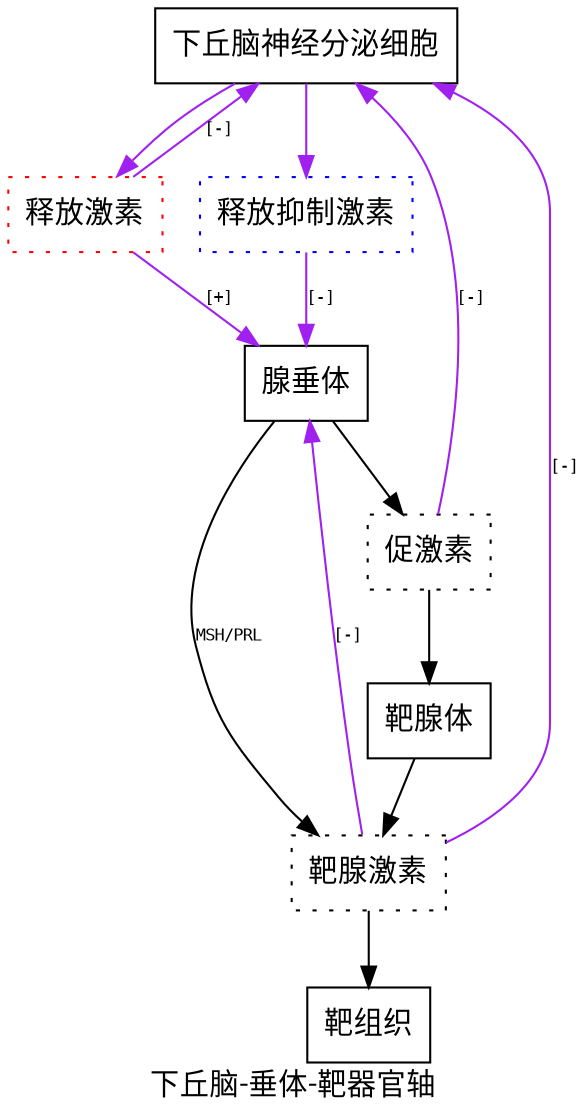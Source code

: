 digraph HypothalamusPipuitoryAxis {
    label = <下丘脑-垂体-靶器官轴>;
    node[fontname = "Consolas"];
    edge[fontname = "Consolas", fontsize = 8];

    node[color = black, shape = box] 下丘脑神经分泌细胞, 腺垂体, 靶腺体, 靶组织;
    node[style = dotted] 促激素, 靶腺激素;
    node[color = red] 释放激素;
    node[color = blue] 释放抑制激素;

    下丘脑神经分泌细胞 -> 释放激素[color = purple];
    释放激素 -> 腺垂体[label = "[+]", color = purple];
    释放激素 -> 下丘脑神经分泌细胞[label = "[-]", color = purple];
    下丘脑神经分泌细胞 -> 释放抑制激素[color = purple];
    释放抑制激素 -> 腺垂体[label = "[-]", color = purple];
    促激素 -> 下丘脑神经分泌细胞[label = "[-]", color = purple];

    腺垂体 -> 促激素 -> 靶腺体 -> 靶腺激素 -> 靶组织;
    腺垂体 -> 靶腺激素[label = "MSH/PRL"];
    靶腺激素 -> 腺垂体[label = "[-]", color = purple];
    靶腺激素 -> 下丘脑神经分泌细胞[label = "[-]", color = purple];

}